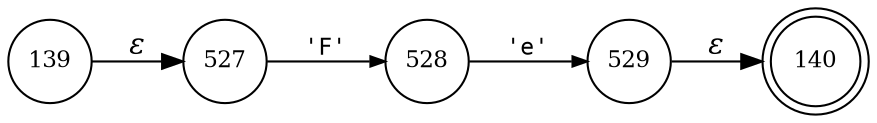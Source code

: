 digraph ATN {
rankdir=LR;
s140[fontsize=11, label="140", shape=doublecircle, fixedsize=true, width=.6];
s528[fontsize=11,label="528", shape=circle, fixedsize=true, width=.55, peripheries=1];
s529[fontsize=11,label="529", shape=circle, fixedsize=true, width=.55, peripheries=1];
s139[fontsize=11,label="139", shape=circle, fixedsize=true, width=.55, peripheries=1];
s527[fontsize=11,label="527", shape=circle, fixedsize=true, width=.55, peripheries=1];
s139 -> s527 [fontname="Times-Italic", label="&epsilon;"];
s527 -> s528 [fontsize=11, fontname="Courier", arrowsize=.7, label = "'F'", arrowhead = normal];
s528 -> s529 [fontsize=11, fontname="Courier", arrowsize=.7, label = "'e'", arrowhead = normal];
s529 -> s140 [fontname="Times-Italic", label="&epsilon;"];
}
